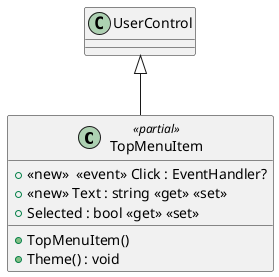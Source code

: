 @startuml
class TopMenuItem <<partial>> {
    + <<new>>  <<event>> Click : EventHandler? 
    + TopMenuItem()
    + Theme() : void
    + <<new>> Text : string <<get>> <<set>>
    + Selected : bool <<get>> <<set>>
}
UserControl <|-- TopMenuItem
@enduml
